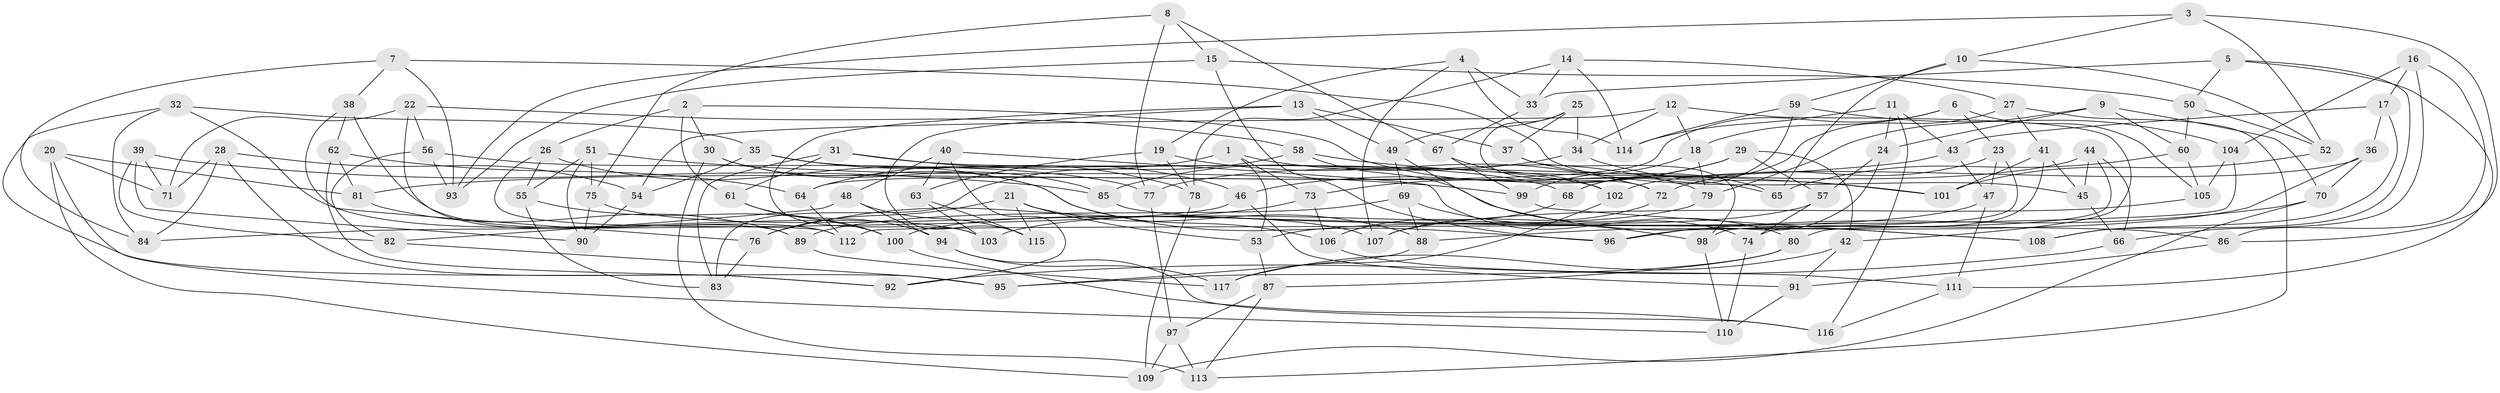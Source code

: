 // Generated by graph-tools (version 1.1) at 2025/50/03/09/25 03:50:46]
// undirected, 117 vertices, 234 edges
graph export_dot {
graph [start="1"]
  node [color=gray90,style=filled];
  1;
  2;
  3;
  4;
  5;
  6;
  7;
  8;
  9;
  10;
  11;
  12;
  13;
  14;
  15;
  16;
  17;
  18;
  19;
  20;
  21;
  22;
  23;
  24;
  25;
  26;
  27;
  28;
  29;
  30;
  31;
  32;
  33;
  34;
  35;
  36;
  37;
  38;
  39;
  40;
  41;
  42;
  43;
  44;
  45;
  46;
  47;
  48;
  49;
  50;
  51;
  52;
  53;
  54;
  55;
  56;
  57;
  58;
  59;
  60;
  61;
  62;
  63;
  64;
  65;
  66;
  67;
  68;
  69;
  70;
  71;
  72;
  73;
  74;
  75;
  76;
  77;
  78;
  79;
  80;
  81;
  82;
  83;
  84;
  85;
  86;
  87;
  88;
  89;
  90;
  91;
  92;
  93;
  94;
  95;
  96;
  97;
  98;
  99;
  100;
  101;
  102;
  103;
  104;
  105;
  106;
  107;
  108;
  109;
  110;
  111;
  112;
  113;
  114;
  115;
  116;
  117;
  1 -- 53;
  1 -- 79;
  1 -- 64;
  1 -- 73;
  2 -- 30;
  2 -- 61;
  2 -- 26;
  2 -- 65;
  3 -- 93;
  3 -- 10;
  3 -- 86;
  3 -- 52;
  4 -- 114;
  4 -- 19;
  4 -- 33;
  4 -- 107;
  5 -- 111;
  5 -- 50;
  5 -- 108;
  5 -- 33;
  6 -- 23;
  6 -- 64;
  6 -- 105;
  6 -- 18;
  7 -- 45;
  7 -- 38;
  7 -- 84;
  7 -- 93;
  8 -- 75;
  8 -- 15;
  8 -- 67;
  8 -- 77;
  9 -- 24;
  9 -- 70;
  9 -- 79;
  9 -- 60;
  10 -- 59;
  10 -- 52;
  10 -- 65;
  11 -- 43;
  11 -- 24;
  11 -- 114;
  11 -- 116;
  12 -- 34;
  12 -- 54;
  12 -- 18;
  12 -- 42;
  13 -- 115;
  13 -- 103;
  13 -- 49;
  13 -- 37;
  14 -- 27;
  14 -- 78;
  14 -- 114;
  14 -- 33;
  15 -- 50;
  15 -- 93;
  15 -- 96;
  16 -- 104;
  16 -- 17;
  16 -- 86;
  16 -- 66;
  17 -- 108;
  17 -- 36;
  17 -- 43;
  18 -- 99;
  18 -- 79;
  19 -- 63;
  19 -- 78;
  19 -- 72;
  20 -- 71;
  20 -- 109;
  20 -- 81;
  20 -- 110;
  21 -- 115;
  21 -- 88;
  21 -- 76;
  21 -- 53;
  22 -- 71;
  22 -- 58;
  22 -- 56;
  22 -- 89;
  23 -- 47;
  23 -- 72;
  23 -- 98;
  24 -- 57;
  24 -- 96;
  25 -- 37;
  25 -- 34;
  25 -- 72;
  25 -- 49;
  26 -- 96;
  26 -- 112;
  26 -- 55;
  27 -- 113;
  27 -- 41;
  27 -- 68;
  28 -- 54;
  28 -- 71;
  28 -- 92;
  28 -- 84;
  29 -- 73;
  29 -- 42;
  29 -- 46;
  29 -- 57;
  30 -- 106;
  30 -- 113;
  30 -- 85;
  31 -- 83;
  31 -- 46;
  31 -- 61;
  31 -- 102;
  32 -- 95;
  32 -- 84;
  32 -- 35;
  32 -- 103;
  33 -- 67;
  34 -- 85;
  34 -- 101;
  35 -- 78;
  35 -- 68;
  35 -- 54;
  36 -- 102;
  36 -- 88;
  36 -- 70;
  37 -- 65;
  37 -- 98;
  38 -- 112;
  38 -- 76;
  38 -- 62;
  39 -- 82;
  39 -- 71;
  39 -- 90;
  39 -- 85;
  40 -- 92;
  40 -- 74;
  40 -- 63;
  40 -- 48;
  41 -- 74;
  41 -- 101;
  41 -- 45;
  42 -- 91;
  42 -- 117;
  43 -- 47;
  43 -- 81;
  44 -- 77;
  44 -- 80;
  44 -- 66;
  44 -- 45;
  45 -- 66;
  46 -- 91;
  46 -- 84;
  47 -- 53;
  47 -- 111;
  48 -- 82;
  48 -- 115;
  48 -- 94;
  49 -- 80;
  49 -- 69;
  50 -- 60;
  50 -- 52;
  51 -- 99;
  51 -- 55;
  51 -- 90;
  51 -- 75;
  52 -- 101;
  53 -- 87;
  54 -- 90;
  55 -- 83;
  55 -- 100;
  56 -- 93;
  56 -- 82;
  56 -- 77;
  57 -- 74;
  57 -- 103;
  58 -- 108;
  58 -- 101;
  58 -- 83;
  59 -- 104;
  59 -- 68;
  59 -- 114;
  60 -- 105;
  60 -- 65;
  61 -- 94;
  61 -- 100;
  62 -- 92;
  62 -- 81;
  62 -- 64;
  63 -- 115;
  63 -- 103;
  64 -- 112;
  66 -- 92;
  67 -- 102;
  67 -- 99;
  68 -- 106;
  69 -- 98;
  69 -- 89;
  69 -- 88;
  70 -- 109;
  70 -- 96;
  72 -- 107;
  73 -- 76;
  73 -- 106;
  74 -- 110;
  75 -- 107;
  75 -- 90;
  76 -- 83;
  77 -- 97;
  78 -- 109;
  79 -- 100;
  80 -- 87;
  80 -- 95;
  81 -- 89;
  82 -- 95;
  85 -- 86;
  86 -- 91;
  87 -- 113;
  87 -- 97;
  88 -- 95;
  89 -- 117;
  91 -- 110;
  94 -- 116;
  94 -- 117;
  97 -- 113;
  97 -- 109;
  98 -- 110;
  99 -- 108;
  100 -- 116;
  102 -- 117;
  104 -- 112;
  104 -- 105;
  105 -- 107;
  106 -- 111;
  111 -- 116;
}
